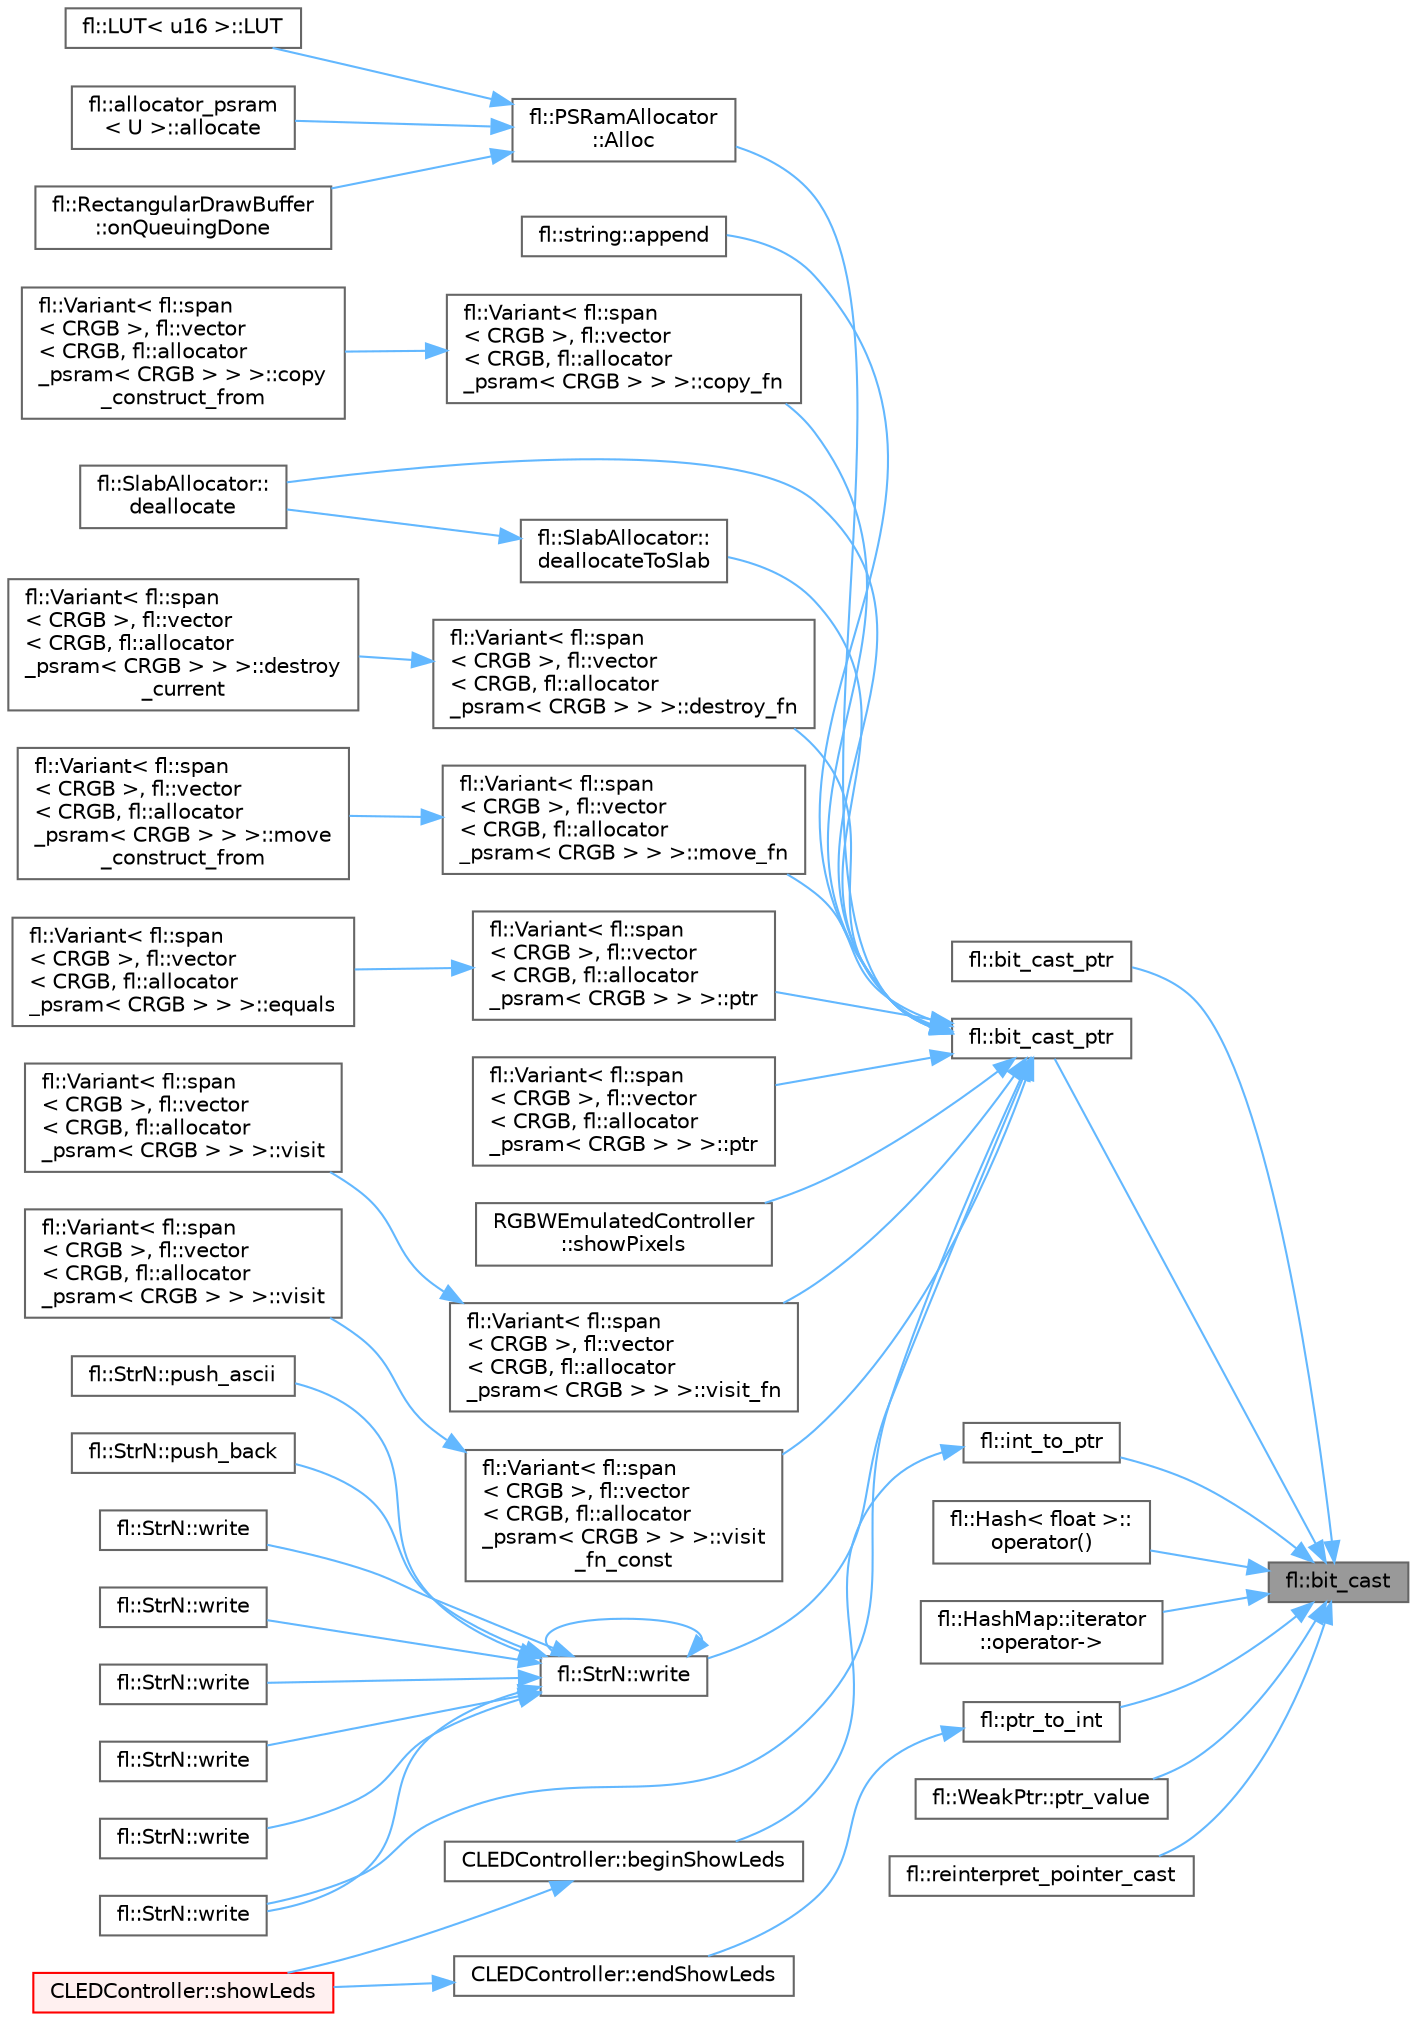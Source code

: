 digraph "fl::bit_cast"
{
 // INTERACTIVE_SVG=YES
 // LATEX_PDF_SIZE
  bgcolor="transparent";
  edge [fontname=Helvetica,fontsize=10,labelfontname=Helvetica,labelfontsize=10];
  node [fontname=Helvetica,fontsize=10,shape=box,height=0.2,width=0.4];
  rankdir="RL";
  Node1 [id="Node000001",label="fl::bit_cast",height=0.2,width=0.4,color="gray40", fillcolor="grey60", style="filled", fontcolor="black",tooltip=" "];
  Node1 -> Node2 [id="edge1_Node000001_Node000002",dir="back",color="steelblue1",style="solid",tooltip=" "];
  Node2 [id="Node000002",label="fl::bit_cast_ptr",height=0.2,width=0.4,color="grey40", fillcolor="white", style="filled",URL="$d4/d36/namespacefl_a4335d0b890e31800b25c6f9ea634b54a.html#a4335d0b890e31800b25c6f9ea634b54a",tooltip=" "];
  Node1 -> Node3 [id="edge2_Node000001_Node000003",dir="back",color="steelblue1",style="solid",tooltip=" "];
  Node3 [id="Node000003",label="fl::bit_cast_ptr",height=0.2,width=0.4,color="grey40", fillcolor="white", style="filled",URL="$d4/d36/namespacefl_a10d5f94f3f6fc672a882eae3e736ec38.html#a10d5f94f3f6fc672a882eae3e736ec38",tooltip=" "];
  Node3 -> Node4 [id="edge3_Node000003_Node000004",dir="back",color="steelblue1",style="solid",tooltip=" "];
  Node4 [id="Node000004",label="fl::PSRamAllocator\l::Alloc",height=0.2,width=0.4,color="grey40", fillcolor="white", style="filled",URL="$d8/d2b/classfl_1_1_p_s_ram_allocator_a424705275e371c9adf8632c66bc6e485.html#a424705275e371c9adf8632c66bc6e485",tooltip=" "];
  Node4 -> Node5 [id="edge4_Node000004_Node000005",dir="back",color="steelblue1",style="solid",tooltip=" "];
  Node5 [id="Node000005",label="fl::LUT\< u16 \>::LUT",height=0.2,width=0.4,color="grey40", fillcolor="white", style="filled",URL="$d6/d18/classfl_1_1_l_u_t_a9c90dbfacd9b8b4ca048801b2706bf29.html#a9c90dbfacd9b8b4ca048801b2706bf29",tooltip=" "];
  Node4 -> Node6 [id="edge5_Node000004_Node000006",dir="back",color="steelblue1",style="solid",tooltip=" "];
  Node6 [id="Node000006",label="fl::allocator_psram\l\< U \>::allocate",height=0.2,width=0.4,color="grey40", fillcolor="white", style="filled",URL="$d3/df2/classfl_1_1allocator__psram_a3d6d492507262e7d645084862b2697f7.html#a3d6d492507262e7d645084862b2697f7",tooltip=" "];
  Node4 -> Node7 [id="edge6_Node000004_Node000007",dir="back",color="steelblue1",style="solid",tooltip=" "];
  Node7 [id="Node000007",label="fl::RectangularDrawBuffer\l::onQueuingDone",height=0.2,width=0.4,color="grey40", fillcolor="white", style="filled",URL="$de/d10/classfl_1_1_rectangular_draw_buffer_a793464dde6e4e1a324ab46973615345c.html#a793464dde6e4e1a324ab46973615345c",tooltip=" "];
  Node3 -> Node8 [id="edge7_Node000003_Node000008",dir="back",color="steelblue1",style="solid",tooltip=" "];
  Node8 [id="Node000008",label="fl::string::append",height=0.2,width=0.4,color="grey40", fillcolor="white", style="filled",URL="$d2/db2/classfl_1_1string_a096200c69ab738558a06e965b1088c5d.html#a096200c69ab738558a06e965b1088c5d",tooltip=" "];
  Node3 -> Node9 [id="edge8_Node000003_Node000009",dir="back",color="steelblue1",style="solid",tooltip=" "];
  Node9 [id="Node000009",label="fl::Variant\< fl::span\l\< CRGB \>, fl::vector\l\< CRGB, fl::allocator\l_psram\< CRGB \> \> \>::copy_fn",height=0.2,width=0.4,color="grey40", fillcolor="white", style="filled",URL="$de/d60/classfl_1_1_variant_aa044f048d029dee8c89bbc1e4e829d43.html#aa044f048d029dee8c89bbc1e4e829d43",tooltip=" "];
  Node9 -> Node10 [id="edge9_Node000009_Node000010",dir="back",color="steelblue1",style="solid",tooltip=" "];
  Node10 [id="Node000010",label="fl::Variant\< fl::span\l\< CRGB \>, fl::vector\l\< CRGB, fl::allocator\l_psram\< CRGB \> \> \>::copy\l_construct_from",height=0.2,width=0.4,color="grey40", fillcolor="white", style="filled",URL="$de/d60/classfl_1_1_variant_ad73a097089873f2911cf508f1b15317f.html#ad73a097089873f2911cf508f1b15317f",tooltip=" "];
  Node3 -> Node11 [id="edge10_Node000003_Node000011",dir="back",color="steelblue1",style="solid",tooltip=" "];
  Node11 [id="Node000011",label="fl::SlabAllocator::\ldeallocate",height=0.2,width=0.4,color="grey40", fillcolor="white", style="filled",URL="$d5/db8/classfl_1_1_slab_allocator_a2c5470ff6c96bad44880775343af34be.html#a2c5470ff6c96bad44880775343af34be",tooltip=" "];
  Node3 -> Node12 [id="edge11_Node000003_Node000012",dir="back",color="steelblue1",style="solid",tooltip=" "];
  Node12 [id="Node000012",label="fl::SlabAllocator::\ldeallocateToSlab",height=0.2,width=0.4,color="grey40", fillcolor="white", style="filled",URL="$d5/db8/classfl_1_1_slab_allocator_ac6585c97cf283b76466ffc333c28299e.html#ac6585c97cf283b76466ffc333c28299e",tooltip=" "];
  Node12 -> Node11 [id="edge12_Node000012_Node000011",dir="back",color="steelblue1",style="solid",tooltip=" "];
  Node3 -> Node13 [id="edge13_Node000003_Node000013",dir="back",color="steelblue1",style="solid",tooltip=" "];
  Node13 [id="Node000013",label="fl::Variant\< fl::span\l\< CRGB \>, fl::vector\l\< CRGB, fl::allocator\l_psram\< CRGB \> \> \>::destroy_fn",height=0.2,width=0.4,color="grey40", fillcolor="white", style="filled",URL="$de/d60/classfl_1_1_variant_ab863d6c3e6422fdb3ac4d42b08292504.html#ab863d6c3e6422fdb3ac4d42b08292504",tooltip=" "];
  Node13 -> Node14 [id="edge14_Node000013_Node000014",dir="back",color="steelblue1",style="solid",tooltip=" "];
  Node14 [id="Node000014",label="fl::Variant\< fl::span\l\< CRGB \>, fl::vector\l\< CRGB, fl::allocator\l_psram\< CRGB \> \> \>::destroy\l_current",height=0.2,width=0.4,color="grey40", fillcolor="white", style="filled",URL="$de/d60/classfl_1_1_variant_aa062db6c1edaca4101dfb268ae0fcea3.html#aa062db6c1edaca4101dfb268ae0fcea3",tooltip=" "];
  Node3 -> Node15 [id="edge15_Node000003_Node000015",dir="back",color="steelblue1",style="solid",tooltip=" "];
  Node15 [id="Node000015",label="fl::Variant\< fl::span\l\< CRGB \>, fl::vector\l\< CRGB, fl::allocator\l_psram\< CRGB \> \> \>::move_fn",height=0.2,width=0.4,color="grey40", fillcolor="white", style="filled",URL="$de/d60/classfl_1_1_variant_a9c74d0dc178014b36656ad619c080f83.html#a9c74d0dc178014b36656ad619c080f83",tooltip=" "];
  Node15 -> Node16 [id="edge16_Node000015_Node000016",dir="back",color="steelblue1",style="solid",tooltip=" "];
  Node16 [id="Node000016",label="fl::Variant\< fl::span\l\< CRGB \>, fl::vector\l\< CRGB, fl::allocator\l_psram\< CRGB \> \> \>::move\l_construct_from",height=0.2,width=0.4,color="grey40", fillcolor="white", style="filled",URL="$de/d60/classfl_1_1_variant_af59475ecd9c6bb1abfa8815e94de4b5b.html#af59475ecd9c6bb1abfa8815e94de4b5b",tooltip=" "];
  Node3 -> Node17 [id="edge17_Node000003_Node000017",dir="back",color="steelblue1",style="solid",tooltip=" "];
  Node17 [id="Node000017",label="fl::Variant\< fl::span\l\< CRGB \>, fl::vector\l\< CRGB, fl::allocator\l_psram\< CRGB \> \> \>::ptr",height=0.2,width=0.4,color="grey40", fillcolor="white", style="filled",URL="$de/d60/classfl_1_1_variant_a65c4d26937c7abd48dd2597d3f2dc209.html#a65c4d26937c7abd48dd2597d3f2dc209",tooltip=" "];
  Node17 -> Node18 [id="edge18_Node000017_Node000018",dir="back",color="steelblue1",style="solid",tooltip=" "];
  Node18 [id="Node000018",label="fl::Variant\< fl::span\l\< CRGB \>, fl::vector\l\< CRGB, fl::allocator\l_psram\< CRGB \> \> \>::equals",height=0.2,width=0.4,color="grey40", fillcolor="white", style="filled",URL="$de/d60/classfl_1_1_variant_ade285535c978f61e20c3453fc1f3ed1a.html#ade285535c978f61e20c3453fc1f3ed1a",tooltip=" "];
  Node3 -> Node19 [id="edge19_Node000003_Node000019",dir="back",color="steelblue1",style="solid",tooltip=" "];
  Node19 [id="Node000019",label="fl::Variant\< fl::span\l\< CRGB \>, fl::vector\l\< CRGB, fl::allocator\l_psram\< CRGB \> \> \>::ptr",height=0.2,width=0.4,color="grey40", fillcolor="white", style="filled",URL="$de/d60/classfl_1_1_variant_a212993ea4c2f159e94a7b15732eb7e07.html#a212993ea4c2f159e94a7b15732eb7e07",tooltip=" "];
  Node3 -> Node20 [id="edge20_Node000003_Node000020",dir="back",color="steelblue1",style="solid",tooltip=" "];
  Node20 [id="Node000020",label="RGBWEmulatedController\l::showPixels",height=0.2,width=0.4,color="grey40", fillcolor="white", style="filled",URL="$d5/d83/class_r_g_b_w_emulated_controller_aba9a2f023f2950dbcdf3c2482f765350.html#aba9a2f023f2950dbcdf3c2482f765350",tooltip="Send the LED data to the strip."];
  Node3 -> Node21 [id="edge21_Node000003_Node000021",dir="back",color="steelblue1",style="solid",tooltip=" "];
  Node21 [id="Node000021",label="fl::Variant\< fl::span\l\< CRGB \>, fl::vector\l\< CRGB, fl::allocator\l_psram\< CRGB \> \> \>::visit_fn",height=0.2,width=0.4,color="grey40", fillcolor="white", style="filled",URL="$de/d60/classfl_1_1_variant_a53875e9846160829784002f5c7a1b41b.html#a53875e9846160829784002f5c7a1b41b",tooltip=" "];
  Node21 -> Node22 [id="edge22_Node000021_Node000022",dir="back",color="steelblue1",style="solid",tooltip=" "];
  Node22 [id="Node000022",label="fl::Variant\< fl::span\l\< CRGB \>, fl::vector\l\< CRGB, fl::allocator\l_psram\< CRGB \> \> \>::visit",height=0.2,width=0.4,color="grey40", fillcolor="white", style="filled",URL="$de/d60/classfl_1_1_variant_aacd9b4b842fceee467353199af2b4c62.html#aacd9b4b842fceee467353199af2b4c62",tooltip=" "];
  Node3 -> Node23 [id="edge23_Node000003_Node000023",dir="back",color="steelblue1",style="solid",tooltip=" "];
  Node23 [id="Node000023",label="fl::Variant\< fl::span\l\< CRGB \>, fl::vector\l\< CRGB, fl::allocator\l_psram\< CRGB \> \> \>::visit\l_fn_const",height=0.2,width=0.4,color="grey40", fillcolor="white", style="filled",URL="$de/d60/classfl_1_1_variant_a3814899ead0aaa0a867b797a652b3e05.html#a3814899ead0aaa0a867b797a652b3e05",tooltip=" "];
  Node23 -> Node24 [id="edge24_Node000023_Node000024",dir="back",color="steelblue1",style="solid",tooltip=" "];
  Node24 [id="Node000024",label="fl::Variant\< fl::span\l\< CRGB \>, fl::vector\l\< CRGB, fl::allocator\l_psram\< CRGB \> \> \>::visit",height=0.2,width=0.4,color="grey40", fillcolor="white", style="filled",URL="$de/d60/classfl_1_1_variant_aa74b91ea3e5f57124a1ee22fab9237a4.html#aa74b91ea3e5f57124a1ee22fab9237a4",tooltip=" "];
  Node3 -> Node25 [id="edge25_Node000003_Node000025",dir="back",color="steelblue1",style="solid",tooltip=" "];
  Node25 [id="Node000025",label="fl::StrN::write",height=0.2,width=0.4,color="grey40", fillcolor="white", style="filled",URL="$dc/d96/classfl_1_1_str_n_a9fb6570e69f841ff2c8b7c3eab462209.html#a9fb6570e69f841ff2c8b7c3eab462209",tooltip=" "];
  Node25 -> Node26 [id="edge26_Node000025_Node000026",dir="back",color="steelblue1",style="solid",tooltip=" "];
  Node26 [id="Node000026",label="fl::StrN::push_ascii",height=0.2,width=0.4,color="grey40", fillcolor="white", style="filled",URL="$dc/d96/classfl_1_1_str_n_ae8e343c2221124d5e958dfb1e42628b8.html#ae8e343c2221124d5e958dfb1e42628b8",tooltip=" "];
  Node25 -> Node27 [id="edge27_Node000025_Node000027",dir="back",color="steelblue1",style="solid",tooltip=" "];
  Node27 [id="Node000027",label="fl::StrN::push_back",height=0.2,width=0.4,color="grey40", fillcolor="white", style="filled",URL="$dc/d96/classfl_1_1_str_n_acfa7ecf6103253ed2506cd03020683e3.html#acfa7ecf6103253ed2506cd03020683e3",tooltip=" "];
  Node25 -> Node28 [id="edge28_Node000025_Node000028",dir="back",color="steelblue1",style="solid",tooltip=" "];
  Node28 [id="Node000028",label="fl::StrN::write",height=0.2,width=0.4,color="grey40", fillcolor="white", style="filled",URL="$dc/d96/classfl_1_1_str_n_a7440ec554ad0eed622ec071c562b100b.html#a7440ec554ad0eed622ec071c562b100b",tooltip=" "];
  Node25 -> Node29 [id="edge29_Node000025_Node000029",dir="back",color="steelblue1",style="solid",tooltip=" "];
  Node29 [id="Node000029",label="fl::StrN::write",height=0.2,width=0.4,color="grey40", fillcolor="white", style="filled",URL="$dc/d96/classfl_1_1_str_n_aad895ef63a37689ca932a3a403a76253.html#aad895ef63a37689ca932a3a403a76253",tooltip=" "];
  Node25 -> Node30 [id="edge30_Node000025_Node000030",dir="back",color="steelblue1",style="solid",tooltip=" "];
  Node30 [id="Node000030",label="fl::StrN::write",height=0.2,width=0.4,color="grey40", fillcolor="white", style="filled",URL="$dc/d96/classfl_1_1_str_n_a89d65143ffe6597ef0098de0987a2bca.html#a89d65143ffe6597ef0098de0987a2bca",tooltip=" "];
  Node25 -> Node31 [id="edge31_Node000025_Node000031",dir="back",color="steelblue1",style="solid",tooltip=" "];
  Node31 [id="Node000031",label="fl::StrN::write",height=0.2,width=0.4,color="grey40", fillcolor="white", style="filled",URL="$dc/d96/classfl_1_1_str_n_a912e7de9abf894918ed22c96b301eed7.html#a912e7de9abf894918ed22c96b301eed7",tooltip=" "];
  Node25 -> Node25 [id="edge32_Node000025_Node000025",dir="back",color="steelblue1",style="solid",tooltip=" "];
  Node25 -> Node32 [id="edge33_Node000025_Node000032",dir="back",color="steelblue1",style="solid",tooltip=" "];
  Node32 [id="Node000032",label="fl::StrN::write",height=0.2,width=0.4,color="grey40", fillcolor="white", style="filled",URL="$dc/d96/classfl_1_1_str_n_a18e2eb7f56395703291d69e6e925af60.html#a18e2eb7f56395703291d69e6e925af60",tooltip=" "];
  Node25 -> Node33 [id="edge34_Node000025_Node000033",dir="back",color="steelblue1",style="solid",tooltip=" "];
  Node33 [id="Node000033",label="fl::StrN::write",height=0.2,width=0.4,color="grey40", fillcolor="white", style="filled",URL="$dc/d96/classfl_1_1_str_n_a71adc1c5e7205cd9ee5ed31bdbc5e384.html#a71adc1c5e7205cd9ee5ed31bdbc5e384",tooltip=" "];
  Node3 -> Node33 [id="edge35_Node000003_Node000033",dir="back",color="steelblue1",style="solid",tooltip=" "];
  Node1 -> Node34 [id="edge36_Node000001_Node000034",dir="back",color="steelblue1",style="solid",tooltip=" "];
  Node34 [id="Node000034",label="fl::int_to_ptr",height=0.2,width=0.4,color="grey40", fillcolor="white", style="filled",URL="$d4/d36/namespacefl_ae4967e09e6f3753c7dc0c2911cc2a7c1.html#ae4967e09e6f3753c7dc0c2911cc2a7c1",tooltip=" "];
  Node34 -> Node35 [id="edge37_Node000034_Node000035",dir="back",color="steelblue1",style="solid",tooltip=" "];
  Node35 [id="Node000035",label="CLEDController::beginShowLeds",height=0.2,width=0.4,color="grey40", fillcolor="white", style="filled",URL="$d6/d2c/class_c_l_e_d_controller_af9962ef739bdb3b590ee66f3780765d6.html#af9962ef739bdb3b590ee66f3780765d6",tooltip=" "];
  Node35 -> Node36 [id="edge38_Node000035_Node000036",dir="back",color="steelblue1",style="solid",tooltip=" "];
  Node36 [id="Node000036",label="CLEDController::showLeds",height=0.2,width=0.4,color="red", fillcolor="#FFF0F0", style="filled",URL="$d6/d2c/class_c_l_e_d_controller_a45c7ed2f111230bda9d329cf88a58eb4.html#a45c7ed2f111230bda9d329cf88a58eb4",tooltip=" "];
  Node1 -> Node38 [id="edge39_Node000001_Node000038",dir="back",color="steelblue1",style="solid",tooltip=" "];
  Node38 [id="Node000038",label="fl::Hash\< float \>::\loperator()",height=0.2,width=0.4,color="grey40", fillcolor="white", style="filled",URL="$d6/d34/structfl_1_1_hash_3_01float_01_4_a0bdacb96243a9fd37dc3a249255fc23d.html#a0bdacb96243a9fd37dc3a249255fc23d",tooltip=" "];
  Node1 -> Node39 [id="edge40_Node000001_Node000039",dir="back",color="steelblue1",style="solid",tooltip=" "];
  Node39 [id="Node000039",label="fl::HashMap::iterator\l::operator-\>",height=0.2,width=0.4,color="grey40", fillcolor="white", style="filled",URL="$db/d61/structfl_1_1_hash_map_1_1iterator_a11e685627a7898ced2324b387197ffc0.html#a11e685627a7898ced2324b387197ffc0",tooltip=" "];
  Node1 -> Node40 [id="edge41_Node000001_Node000040",dir="back",color="steelblue1",style="solid",tooltip=" "];
  Node40 [id="Node000040",label="fl::ptr_to_int",height=0.2,width=0.4,color="grey40", fillcolor="white", style="filled",URL="$d4/d36/namespacefl_a0a816710570151e78e9e72fb121db30f.html#a0a816710570151e78e9e72fb121db30f",tooltip=" "];
  Node40 -> Node41 [id="edge42_Node000040_Node000041",dir="back",color="steelblue1",style="solid",tooltip=" "];
  Node41 [id="Node000041",label="CLEDController::endShowLeds",height=0.2,width=0.4,color="grey40", fillcolor="white", style="filled",URL="$d6/d2c/class_c_l_e_d_controller_a49b221af013bf196c2068e2cbd1c299d.html#a49b221af013bf196c2068e2cbd1c299d",tooltip=" "];
  Node41 -> Node36 [id="edge43_Node000041_Node000036",dir="back",color="steelblue1",style="solid",tooltip=" "];
  Node1 -> Node42 [id="edge44_Node000001_Node000042",dir="back",color="steelblue1",style="solid",tooltip=" "];
  Node42 [id="Node000042",label="fl::WeakPtr::ptr_value",height=0.2,width=0.4,color="grey40", fillcolor="white", style="filled",URL="$db/d77/classfl_1_1_weak_ptr_a45c83b800c9dc1e7ba1bf2fa6bf44186.html#a45c83b800c9dc1e7ba1bf2fa6bf44186",tooltip=" "];
  Node1 -> Node43 [id="edge45_Node000001_Node000043",dir="back",color="steelblue1",style="solid",tooltip=" "];
  Node43 [id="Node000043",label="fl::reinterpret_pointer_cast",height=0.2,width=0.4,color="grey40", fillcolor="white", style="filled",URL="$d4/d36/namespacefl_a7306de04a23d7fa77fc12fb74fc2aee0.html#a7306de04a23d7fa77fc12fb74fc2aee0",tooltip=" "];
}
